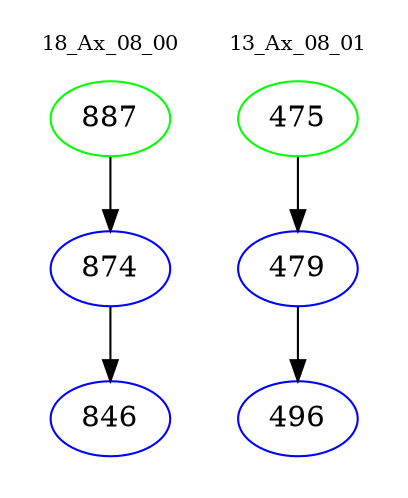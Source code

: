 digraph{
subgraph cluster_0 {
color = white
label = "18_Ax_08_00";
fontsize=10;
T0_887 [label="887", color="green"]
T0_887 -> T0_874 [color="black"]
T0_874 [label="874", color="blue"]
T0_874 -> T0_846 [color="black"]
T0_846 [label="846", color="blue"]
}
subgraph cluster_1 {
color = white
label = "13_Ax_08_01";
fontsize=10;
T1_475 [label="475", color="green"]
T1_475 -> T1_479 [color="black"]
T1_479 [label="479", color="blue"]
T1_479 -> T1_496 [color="black"]
T1_496 [label="496", color="blue"]
}
}
